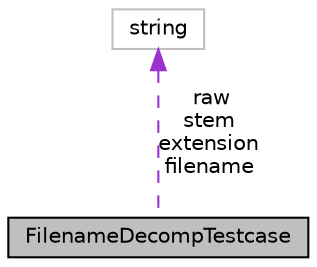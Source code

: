 digraph "FilenameDecompTestcase"
{
  edge [fontname="Helvetica",fontsize="10",labelfontname="Helvetica",labelfontsize="10"];
  node [fontname="Helvetica",fontsize="10",shape=record];
  Node1 [label="FilenameDecompTestcase",height=0.2,width=0.4,color="black", fillcolor="grey75", style="filled", fontcolor="black"];
  Node2 -> Node1 [dir="back",color="darkorchid3",fontsize="10",style="dashed",label=" raw\nstem\nextension\nfilename" ,fontname="Helvetica"];
  Node2 [label="string",height=0.2,width=0.4,color="grey75", fillcolor="white", style="filled"];
}
